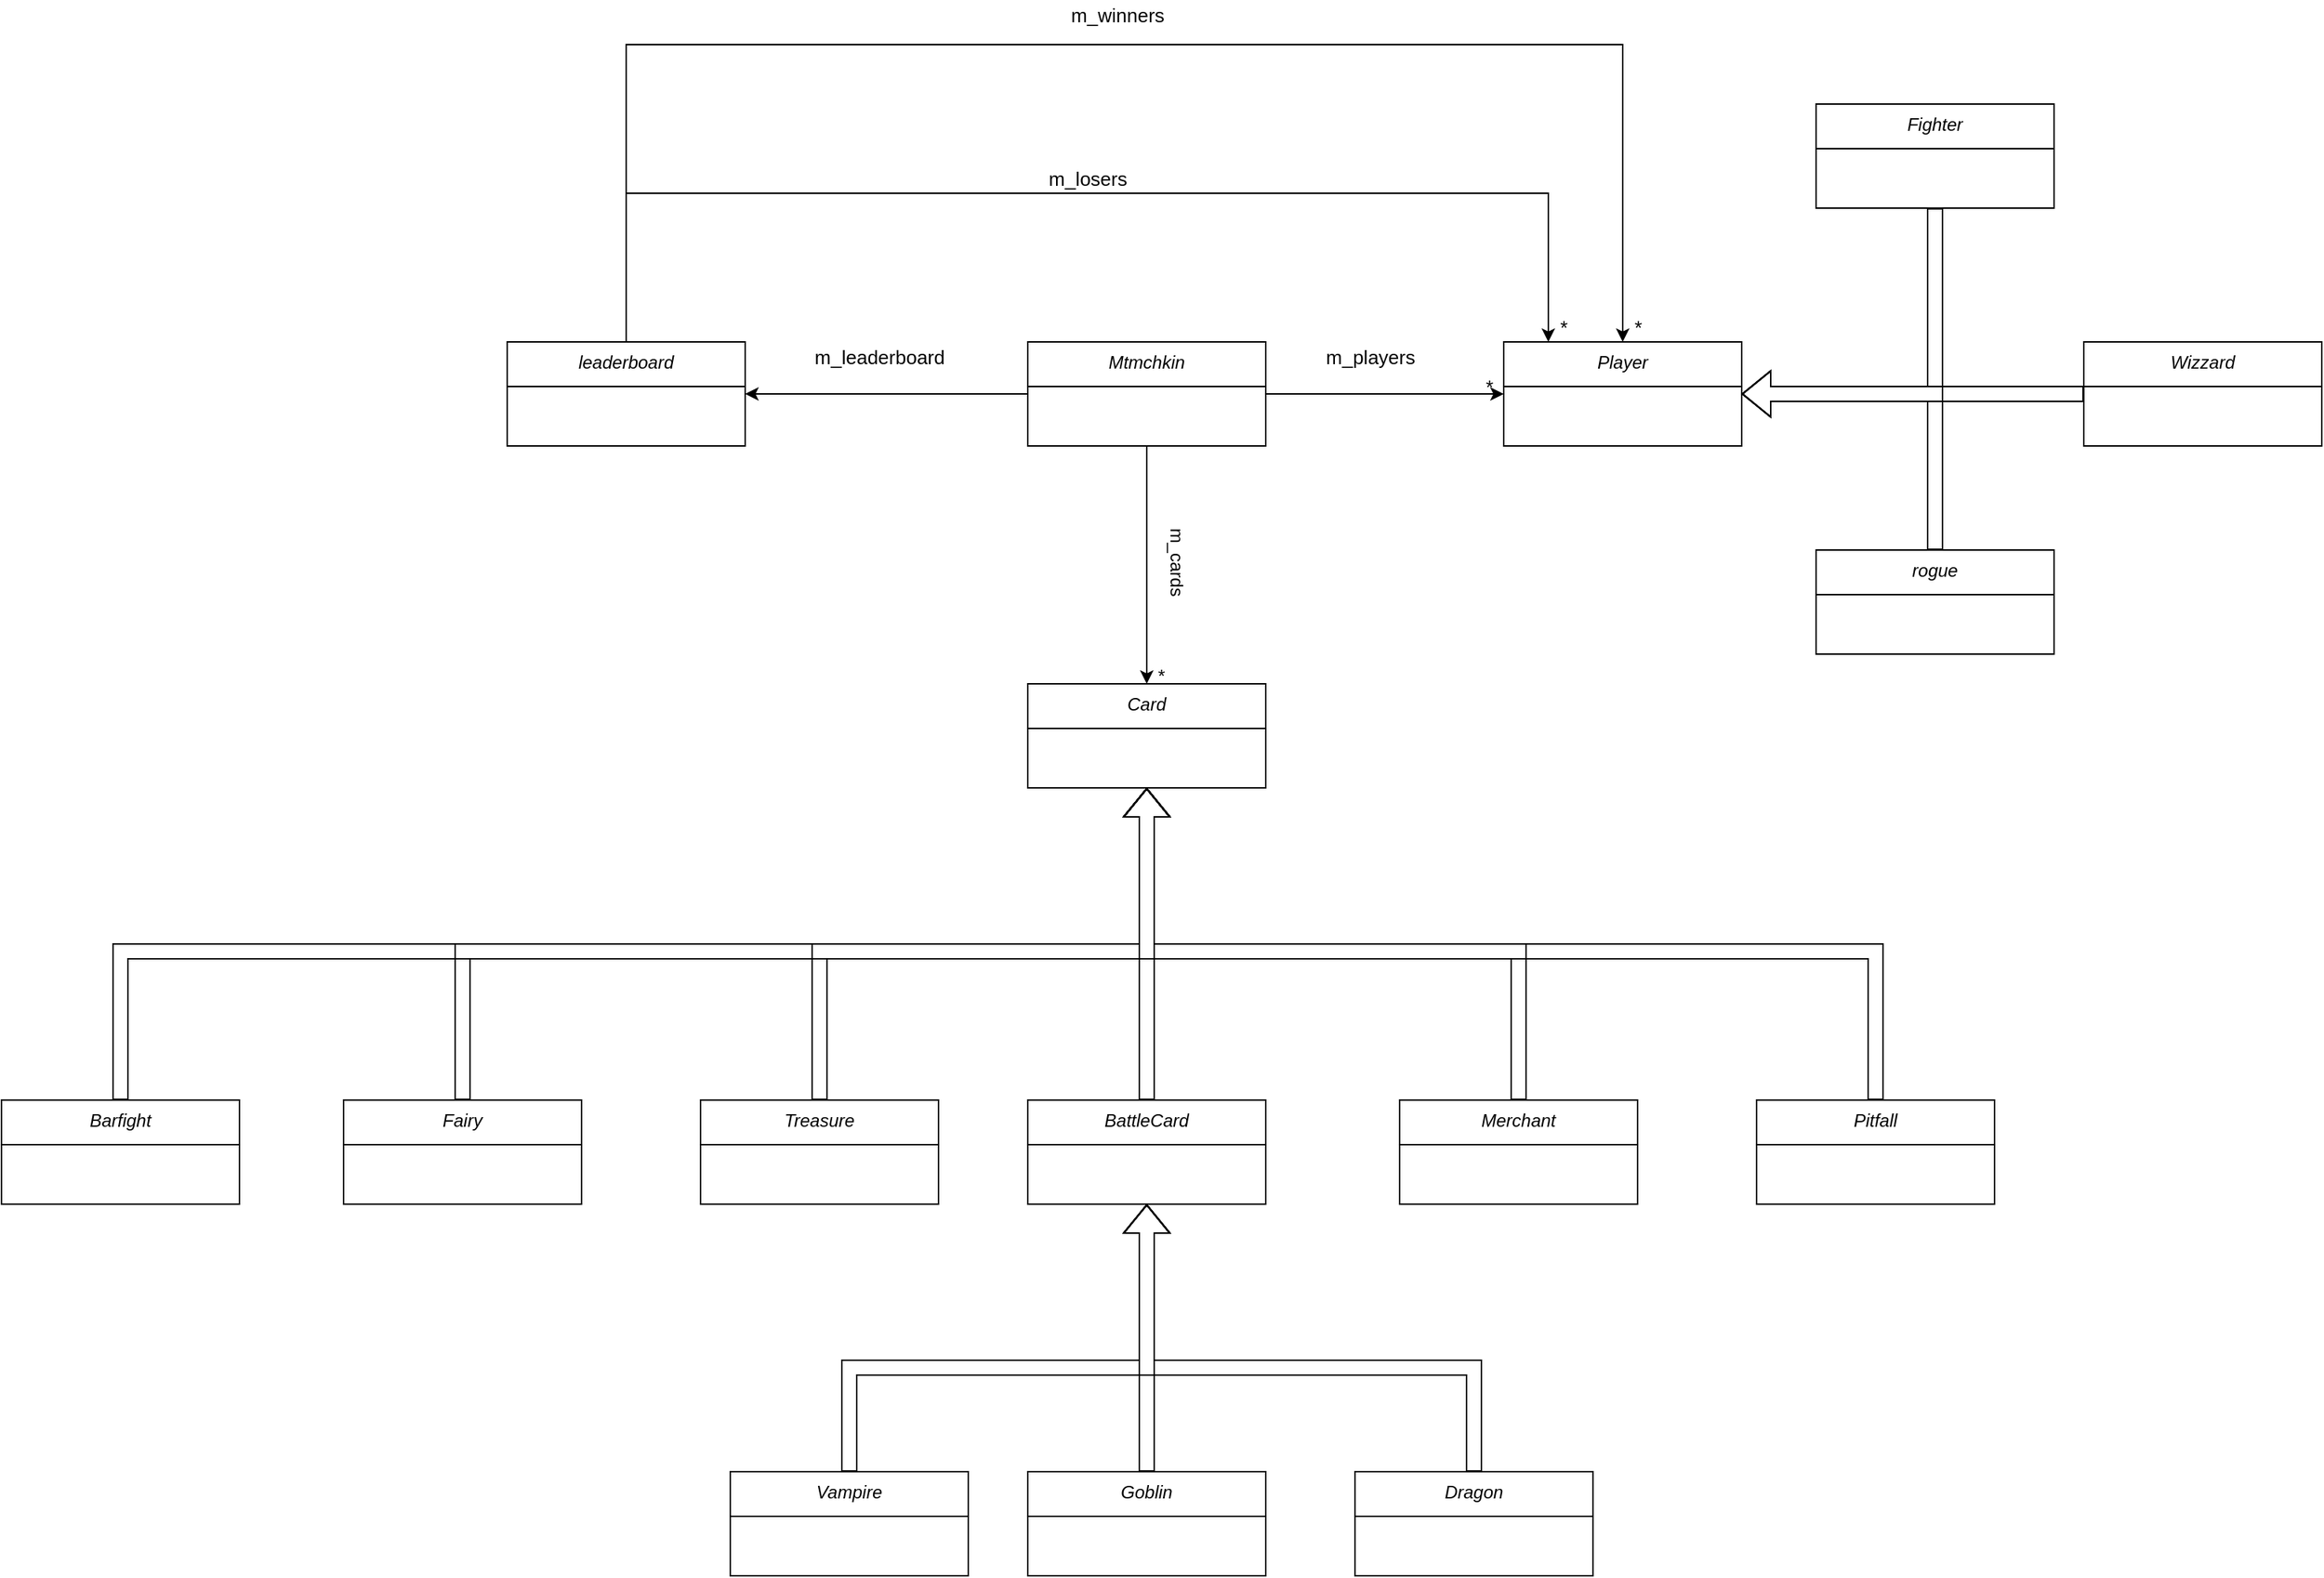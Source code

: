 <mxfile version="20.0.1" type="github">
  <diagram id="C5RBs43oDa-KdzZeNtuy" name="Page-1">
    <mxGraphModel dx="2557" dy="2081" grid="1" gridSize="10" guides="1" tooltips="1" connect="1" arrows="1" fold="1" page="1" pageScale="1" pageWidth="827" pageHeight="1169" math="0" shadow="0">
      <root>
        <mxCell id="WIyWlLk6GJQsqaUBKTNV-0" />
        <mxCell id="WIyWlLk6GJQsqaUBKTNV-1" parent="WIyWlLk6GJQsqaUBKTNV-0" />
        <mxCell id="owRcAjqSHqDfn4nY5lgz-1" value="" style="edgeStyle=orthogonalEdgeStyle;rounded=0;orthogonalLoop=1;jettySize=auto;html=1;" edge="1" parent="WIyWlLk6GJQsqaUBKTNV-1" source="zkfFHV4jXpPFQw0GAbJ--0" target="owRcAjqSHqDfn4nY5lgz-0">
          <mxGeometry relative="1" as="geometry" />
        </mxCell>
        <mxCell id="owRcAjqSHqDfn4nY5lgz-5" value="" style="edgeStyle=orthogonalEdgeStyle;rounded=0;orthogonalLoop=1;jettySize=auto;html=1;" edge="1" parent="WIyWlLk6GJQsqaUBKTNV-1" source="zkfFHV4jXpPFQw0GAbJ--0" target="owRcAjqSHqDfn4nY5lgz-4">
          <mxGeometry relative="1" as="geometry" />
        </mxCell>
        <mxCell id="owRcAjqSHqDfn4nY5lgz-8" value="" style="edgeStyle=orthogonalEdgeStyle;rounded=0;orthogonalLoop=1;jettySize=auto;html=1;" edge="1" parent="WIyWlLk6GJQsqaUBKTNV-1" source="zkfFHV4jXpPFQw0GAbJ--0" target="owRcAjqSHqDfn4nY5lgz-7">
          <mxGeometry relative="1" as="geometry" />
        </mxCell>
        <mxCell id="zkfFHV4jXpPFQw0GAbJ--0" value="Mtmchkin" style="swimlane;fontStyle=2;align=center;verticalAlign=top;childLayout=stackLayout;horizontal=1;startSize=30;horizontalStack=0;resizeParent=1;resizeLast=0;collapsible=1;marginBottom=0;rounded=0;shadow=0;strokeWidth=1;" parent="WIyWlLk6GJQsqaUBKTNV-1" vertex="1">
          <mxGeometry x="220" y="120" width="160" height="70" as="geometry">
            <mxRectangle x="230" y="140" width="160" height="26" as="alternateBounds" />
          </mxGeometry>
        </mxCell>
        <mxCell id="owRcAjqSHqDfn4nY5lgz-62" style="edgeStyle=orthogonalEdgeStyle;rounded=0;orthogonalLoop=1;jettySize=auto;html=1;fontSize=13;entryX=0.5;entryY=0;entryDx=0;entryDy=0;" edge="1" parent="WIyWlLk6GJQsqaUBKTNV-1" source="owRcAjqSHqDfn4nY5lgz-0" target="owRcAjqSHqDfn4nY5lgz-4">
          <mxGeometry relative="1" as="geometry">
            <mxPoint x="620" y="100" as="targetPoint" />
            <Array as="points">
              <mxPoint x="-50" y="-80" />
              <mxPoint x="620" y="-80" />
            </Array>
          </mxGeometry>
        </mxCell>
        <mxCell id="owRcAjqSHqDfn4nY5lgz-68" style="edgeStyle=orthogonalEdgeStyle;rounded=0;orthogonalLoop=1;jettySize=auto;html=1;fontSize=13;" edge="1" parent="WIyWlLk6GJQsqaUBKTNV-1" source="owRcAjqSHqDfn4nY5lgz-0">
          <mxGeometry relative="1" as="geometry">
            <mxPoint x="570" y="120" as="targetPoint" />
            <Array as="points">
              <mxPoint x="-50" y="20" />
            </Array>
          </mxGeometry>
        </mxCell>
        <mxCell id="owRcAjqSHqDfn4nY5lgz-0" value="leaderboard" style="swimlane;fontStyle=2;align=center;verticalAlign=top;childLayout=stackLayout;horizontal=1;startSize=30;horizontalStack=0;resizeParent=1;resizeLast=0;collapsible=1;marginBottom=0;rounded=0;shadow=0;strokeWidth=1;" vertex="1" parent="WIyWlLk6GJQsqaUBKTNV-1">
          <mxGeometry x="-130" y="120" width="160" height="70" as="geometry">
            <mxRectangle x="230" y="140" width="160" height="26" as="alternateBounds" />
          </mxGeometry>
        </mxCell>
        <mxCell id="owRcAjqSHqDfn4nY5lgz-4" value="Player" style="swimlane;fontStyle=2;align=center;verticalAlign=top;childLayout=stackLayout;horizontal=1;startSize=30;horizontalStack=0;resizeParent=1;resizeLast=0;collapsible=1;marginBottom=0;rounded=0;shadow=0;strokeWidth=1;" vertex="1" parent="WIyWlLk6GJQsqaUBKTNV-1">
          <mxGeometry x="540" y="120" width="160" height="70" as="geometry">
            <mxRectangle x="230" y="140" width="160" height="26" as="alternateBounds" />
          </mxGeometry>
        </mxCell>
        <mxCell id="owRcAjqSHqDfn4nY5lgz-6" value="m_cards&amp;nbsp;" style="text;html=1;strokeColor=none;fillColor=none;align=center;verticalAlign=middle;whiteSpace=wrap;rounded=0;rotation=90;" vertex="1" parent="WIyWlLk6GJQsqaUBKTNV-1">
          <mxGeometry x="290" y="260" width="60" height="20" as="geometry" />
        </mxCell>
        <mxCell id="owRcAjqSHqDfn4nY5lgz-7" value="Card" style="swimlane;fontStyle=2;align=center;verticalAlign=top;childLayout=stackLayout;horizontal=1;startSize=30;horizontalStack=0;resizeParent=1;resizeLast=0;collapsible=1;marginBottom=0;rounded=0;shadow=0;strokeWidth=1;" vertex="1" parent="WIyWlLk6GJQsqaUBKTNV-1">
          <mxGeometry x="220" y="350" width="160" height="70" as="geometry">
            <mxRectangle x="230" y="140" width="160" height="26" as="alternateBounds" />
          </mxGeometry>
        </mxCell>
        <mxCell id="owRcAjqSHqDfn4nY5lgz-10" value="*" style="text;html=1;strokeColor=none;fillColor=none;align=center;verticalAlign=middle;whiteSpace=wrap;rounded=0;" vertex="1" parent="WIyWlLk6GJQsqaUBKTNV-1">
          <mxGeometry x="280" y="330" width="60" height="30" as="geometry" />
        </mxCell>
        <mxCell id="owRcAjqSHqDfn4nY5lgz-11" value="m_leaderboard" style="text;html=1;align=center;verticalAlign=middle;resizable=0;points=[];autosize=1;strokeColor=none;fillColor=none;fontSize=13;" vertex="1" parent="WIyWlLk6GJQsqaUBKTNV-1">
          <mxGeometry x="70" y="120" width="100" height="20" as="geometry" />
        </mxCell>
        <mxCell id="owRcAjqSHqDfn4nY5lgz-13" value="m_players" style="text;html=1;align=center;verticalAlign=middle;resizable=0;points=[];autosize=1;strokeColor=none;fillColor=none;fontSize=13;" vertex="1" parent="WIyWlLk6GJQsqaUBKTNV-1">
          <mxGeometry x="410" y="120" width="80" height="20" as="geometry" />
        </mxCell>
        <mxCell id="owRcAjqSHqDfn4nY5lgz-15" value="*" style="text;html=1;align=center;verticalAlign=middle;resizable=0;points=[];autosize=1;strokeColor=none;fillColor=none;fontSize=13;" vertex="1" parent="WIyWlLk6GJQsqaUBKTNV-1">
          <mxGeometry x="520" y="140" width="20" height="20" as="geometry" />
        </mxCell>
        <mxCell id="owRcAjqSHqDfn4nY5lgz-20" style="edgeStyle=orthogonalEdgeStyle;rounded=0;orthogonalLoop=1;jettySize=auto;html=1;entryX=1;entryY=0.5;entryDx=0;entryDy=0;fontSize=13;shape=flexArrow;" edge="1" parent="WIyWlLk6GJQsqaUBKTNV-1" source="owRcAjqSHqDfn4nY5lgz-16" target="owRcAjqSHqDfn4nY5lgz-4">
          <mxGeometry relative="1" as="geometry" />
        </mxCell>
        <mxCell id="owRcAjqSHqDfn4nY5lgz-16" value="Wizzard" style="swimlane;fontStyle=2;align=center;verticalAlign=top;childLayout=stackLayout;horizontal=1;startSize=30;horizontalStack=0;resizeParent=1;resizeLast=0;collapsible=1;marginBottom=0;rounded=0;shadow=0;strokeWidth=1;" vertex="1" parent="WIyWlLk6GJQsqaUBKTNV-1">
          <mxGeometry x="930" y="120" width="160" height="70" as="geometry">
            <mxRectangle x="230" y="140" width="160" height="26" as="alternateBounds" />
          </mxGeometry>
        </mxCell>
        <mxCell id="owRcAjqSHqDfn4nY5lgz-23" style="edgeStyle=orthogonalEdgeStyle;rounded=0;orthogonalLoop=1;jettySize=auto;html=1;fontSize=13;entryX=1;entryY=0.5;entryDx=0;entryDy=0;shape=flexArrow;" edge="1" parent="WIyWlLk6GJQsqaUBKTNV-1" source="owRcAjqSHqDfn4nY5lgz-21" target="owRcAjqSHqDfn4nY5lgz-4">
          <mxGeometry relative="1" as="geometry">
            <mxPoint x="830" y="160" as="targetPoint" />
            <Array as="points">
              <mxPoint x="830" y="155" />
            </Array>
          </mxGeometry>
        </mxCell>
        <mxCell id="owRcAjqSHqDfn4nY5lgz-21" value="Fighter" style="swimlane;fontStyle=2;align=center;verticalAlign=top;childLayout=stackLayout;horizontal=1;startSize=30;horizontalStack=0;resizeParent=1;resizeLast=0;collapsible=1;marginBottom=0;rounded=0;shadow=0;strokeWidth=1;" vertex="1" parent="WIyWlLk6GJQsqaUBKTNV-1">
          <mxGeometry x="750" y="-40" width="160" height="70" as="geometry">
            <mxRectangle x="230" y="140" width="160" height="26" as="alternateBounds" />
          </mxGeometry>
        </mxCell>
        <mxCell id="owRcAjqSHqDfn4nY5lgz-26" style="edgeStyle=orthogonalEdgeStyle;rounded=0;orthogonalLoop=1;jettySize=auto;html=1;fontSize=13;entryX=1;entryY=0.5;entryDx=0;entryDy=0;shape=flexArrow;" edge="1" parent="WIyWlLk6GJQsqaUBKTNV-1" source="owRcAjqSHqDfn4nY5lgz-24" target="owRcAjqSHqDfn4nY5lgz-4">
          <mxGeometry relative="1" as="geometry">
            <mxPoint x="830" y="150" as="targetPoint" />
            <Array as="points">
              <mxPoint x="830" y="155" />
            </Array>
          </mxGeometry>
        </mxCell>
        <mxCell id="owRcAjqSHqDfn4nY5lgz-24" value="rogue" style="swimlane;fontStyle=2;align=center;verticalAlign=top;childLayout=stackLayout;horizontal=1;startSize=30;horizontalStack=0;resizeParent=1;resizeLast=0;collapsible=1;marginBottom=0;rounded=0;shadow=0;strokeWidth=1;" vertex="1" parent="WIyWlLk6GJQsqaUBKTNV-1">
          <mxGeometry x="750" y="260" width="160" height="70" as="geometry">
            <mxRectangle x="230" y="140" width="160" height="26" as="alternateBounds" />
          </mxGeometry>
        </mxCell>
        <mxCell id="owRcAjqSHqDfn4nY5lgz-33" style="edgeStyle=orthogonalEdgeStyle;rounded=0;orthogonalLoop=1;jettySize=auto;html=1;entryX=0.5;entryY=1;entryDx=0;entryDy=0;fontSize=13;shape=flexArrow;" edge="1" parent="WIyWlLk6GJQsqaUBKTNV-1" source="owRcAjqSHqDfn4nY5lgz-27" target="owRcAjqSHqDfn4nY5lgz-7">
          <mxGeometry relative="1" as="geometry" />
        </mxCell>
        <mxCell id="owRcAjqSHqDfn4nY5lgz-27" value="BattleCard" style="swimlane;fontStyle=2;align=center;verticalAlign=top;childLayout=stackLayout;horizontal=1;startSize=30;horizontalStack=0;resizeParent=1;resizeLast=0;collapsible=1;marginBottom=0;rounded=0;shadow=0;strokeWidth=1;" vertex="1" parent="WIyWlLk6GJQsqaUBKTNV-1">
          <mxGeometry x="220" y="630" width="160" height="70" as="geometry">
            <mxRectangle x="230" y="140" width="160" height="26" as="alternateBounds" />
          </mxGeometry>
        </mxCell>
        <mxCell id="owRcAjqSHqDfn4nY5lgz-35" style="edgeStyle=orthogonalEdgeStyle;rounded=0;orthogonalLoop=1;jettySize=auto;html=1;entryX=0.5;entryY=1;entryDx=0;entryDy=0;fontSize=13;shape=flexArrow;" edge="1" parent="WIyWlLk6GJQsqaUBKTNV-1" source="owRcAjqSHqDfn4nY5lgz-29" target="owRcAjqSHqDfn4nY5lgz-7">
          <mxGeometry relative="1" as="geometry">
            <Array as="points">
              <mxPoint x="790" y="530" />
              <mxPoint x="300" y="530" />
            </Array>
          </mxGeometry>
        </mxCell>
        <mxCell id="owRcAjqSHqDfn4nY5lgz-29" value="Pitfall" style="swimlane;fontStyle=2;align=center;verticalAlign=top;childLayout=stackLayout;horizontal=1;startSize=30;horizontalStack=0;resizeParent=1;resizeLast=0;collapsible=1;marginBottom=0;rounded=0;shadow=0;strokeWidth=1;" vertex="1" parent="WIyWlLk6GJQsqaUBKTNV-1">
          <mxGeometry x="710" y="630" width="160" height="70" as="geometry">
            <mxRectangle x="230" y="140" width="160" height="26" as="alternateBounds" />
          </mxGeometry>
        </mxCell>
        <mxCell id="owRcAjqSHqDfn4nY5lgz-34" style="edgeStyle=orthogonalEdgeStyle;rounded=0;orthogonalLoop=1;jettySize=auto;html=1;fontSize=13;entryX=0.5;entryY=1;entryDx=0;entryDy=0;shape=flexArrow;" edge="1" parent="WIyWlLk6GJQsqaUBKTNV-1" source="owRcAjqSHqDfn4nY5lgz-31" target="owRcAjqSHqDfn4nY5lgz-7">
          <mxGeometry relative="1" as="geometry">
            <mxPoint x="300" y="520" as="targetPoint" />
            <Array as="points">
              <mxPoint x="550" y="530" />
              <mxPoint x="300" y="530" />
            </Array>
          </mxGeometry>
        </mxCell>
        <mxCell id="owRcAjqSHqDfn4nY5lgz-31" value="Merchant" style="swimlane;fontStyle=2;align=center;verticalAlign=top;childLayout=stackLayout;horizontal=1;startSize=30;horizontalStack=0;resizeParent=1;resizeLast=0;collapsible=1;marginBottom=0;rounded=0;shadow=0;strokeWidth=1;" vertex="1" parent="WIyWlLk6GJQsqaUBKTNV-1">
          <mxGeometry x="470" y="630" width="160" height="70" as="geometry">
            <mxRectangle x="230" y="140" width="160" height="26" as="alternateBounds" />
          </mxGeometry>
        </mxCell>
        <mxCell id="owRcAjqSHqDfn4nY5lgz-42" style="edgeStyle=orthogonalEdgeStyle;rounded=0;orthogonalLoop=1;jettySize=auto;html=1;entryX=0.5;entryY=1;entryDx=0;entryDy=0;fontSize=13;shape=flexArrow;" edge="1" parent="WIyWlLk6GJQsqaUBKTNV-1" source="owRcAjqSHqDfn4nY5lgz-36" target="owRcAjqSHqDfn4nY5lgz-7">
          <mxGeometry relative="1" as="geometry">
            <Array as="points">
              <mxPoint x="80" y="530" />
              <mxPoint x="300" y="530" />
            </Array>
          </mxGeometry>
        </mxCell>
        <mxCell id="owRcAjqSHqDfn4nY5lgz-36" value="Treasure" style="swimlane;fontStyle=2;align=center;verticalAlign=top;childLayout=stackLayout;horizontal=1;startSize=30;horizontalStack=0;resizeParent=1;resizeLast=0;collapsible=1;marginBottom=0;rounded=0;shadow=0;strokeWidth=1;" vertex="1" parent="WIyWlLk6GJQsqaUBKTNV-1">
          <mxGeometry y="630" width="160" height="70" as="geometry">
            <mxRectangle x="230" y="140" width="160" height="26" as="alternateBounds" />
          </mxGeometry>
        </mxCell>
        <mxCell id="owRcAjqSHqDfn4nY5lgz-43" style="edgeStyle=orthogonalEdgeStyle;rounded=0;orthogonalLoop=1;jettySize=auto;html=1;entryX=0.5;entryY=1;entryDx=0;entryDy=0;fontSize=13;shape=flexArrow;" edge="1" parent="WIyWlLk6GJQsqaUBKTNV-1" source="owRcAjqSHqDfn4nY5lgz-38" target="owRcAjqSHqDfn4nY5lgz-7">
          <mxGeometry relative="1" as="geometry">
            <Array as="points">
              <mxPoint x="-160" y="530" />
              <mxPoint x="300" y="530" />
            </Array>
          </mxGeometry>
        </mxCell>
        <mxCell id="owRcAjqSHqDfn4nY5lgz-38" value="Fairy" style="swimlane;fontStyle=2;align=center;verticalAlign=top;childLayout=stackLayout;horizontal=1;startSize=30;horizontalStack=0;resizeParent=1;resizeLast=0;collapsible=1;marginBottom=0;rounded=0;shadow=0;strokeWidth=1;" vertex="1" parent="WIyWlLk6GJQsqaUBKTNV-1">
          <mxGeometry x="-240" y="630" width="160" height="70" as="geometry">
            <mxRectangle x="230" y="140" width="160" height="26" as="alternateBounds" />
          </mxGeometry>
        </mxCell>
        <mxCell id="owRcAjqSHqDfn4nY5lgz-44" style="edgeStyle=orthogonalEdgeStyle;rounded=0;orthogonalLoop=1;jettySize=auto;html=1;fontSize=13;shape=flexArrow;" edge="1" parent="WIyWlLk6GJQsqaUBKTNV-1" source="owRcAjqSHqDfn4nY5lgz-40">
          <mxGeometry relative="1" as="geometry">
            <mxPoint x="300" y="420" as="targetPoint" />
            <Array as="points">
              <mxPoint x="-390" y="530" />
              <mxPoint x="300" y="530" />
            </Array>
          </mxGeometry>
        </mxCell>
        <mxCell id="owRcAjqSHqDfn4nY5lgz-40" value="Barfight" style="swimlane;fontStyle=2;align=center;verticalAlign=top;childLayout=stackLayout;horizontal=1;startSize=30;horizontalStack=0;resizeParent=1;resizeLast=0;collapsible=1;marginBottom=0;rounded=0;shadow=0;strokeWidth=1;" vertex="1" parent="WIyWlLk6GJQsqaUBKTNV-1">
          <mxGeometry x="-470" y="630" width="160" height="70" as="geometry">
            <mxRectangle x="230" y="140" width="160" height="26" as="alternateBounds" />
          </mxGeometry>
        </mxCell>
        <mxCell id="owRcAjqSHqDfn4nY5lgz-56" style="edgeStyle=orthogonalEdgeStyle;shape=flexArrow;rounded=0;orthogonalLoop=1;jettySize=auto;html=1;entryX=0.5;entryY=1;entryDx=0;entryDy=0;fontSize=13;" edge="1" parent="WIyWlLk6GJQsqaUBKTNV-1" source="owRcAjqSHqDfn4nY5lgz-45" target="owRcAjqSHqDfn4nY5lgz-27">
          <mxGeometry relative="1" as="geometry" />
        </mxCell>
        <mxCell id="owRcAjqSHqDfn4nY5lgz-45" value="Goblin" style="swimlane;fontStyle=2;align=center;verticalAlign=top;childLayout=stackLayout;horizontal=1;startSize=30;horizontalStack=0;resizeParent=1;resizeLast=0;collapsible=1;marginBottom=0;rounded=0;shadow=0;strokeWidth=1;" vertex="1" parent="WIyWlLk6GJQsqaUBKTNV-1">
          <mxGeometry x="220" y="880" width="160" height="70" as="geometry">
            <mxRectangle x="230" y="140" width="160" height="26" as="alternateBounds" />
          </mxGeometry>
        </mxCell>
        <mxCell id="owRcAjqSHqDfn4nY5lgz-60" style="edgeStyle=orthogonalEdgeStyle;shape=flexArrow;rounded=0;orthogonalLoop=1;jettySize=auto;html=1;fontSize=13;" edge="1" parent="WIyWlLk6GJQsqaUBKTNV-1" source="owRcAjqSHqDfn4nY5lgz-47">
          <mxGeometry relative="1" as="geometry">
            <mxPoint x="300" y="700" as="targetPoint" />
            <Array as="points">
              <mxPoint x="520" y="810" />
              <mxPoint x="300" y="810" />
            </Array>
          </mxGeometry>
        </mxCell>
        <mxCell id="owRcAjqSHqDfn4nY5lgz-47" value="Dragon" style="swimlane;fontStyle=2;align=center;verticalAlign=top;childLayout=stackLayout;horizontal=1;startSize=30;horizontalStack=0;resizeParent=1;resizeLast=0;collapsible=1;marginBottom=0;rounded=0;shadow=0;strokeWidth=1;" vertex="1" parent="WIyWlLk6GJQsqaUBKTNV-1">
          <mxGeometry x="440" y="880" width="160" height="70" as="geometry">
            <mxRectangle x="230" y="140" width="160" height="26" as="alternateBounds" />
          </mxGeometry>
        </mxCell>
        <mxCell id="owRcAjqSHqDfn4nY5lgz-59" style="edgeStyle=orthogonalEdgeStyle;shape=flexArrow;rounded=0;orthogonalLoop=1;jettySize=auto;html=1;fontSize=13;" edge="1" parent="WIyWlLk6GJQsqaUBKTNV-1" source="owRcAjqSHqDfn4nY5lgz-49">
          <mxGeometry relative="1" as="geometry">
            <mxPoint x="300" y="700" as="targetPoint" />
            <Array as="points">
              <mxPoint x="100" y="810" />
              <mxPoint x="300" y="810" />
            </Array>
          </mxGeometry>
        </mxCell>
        <mxCell id="owRcAjqSHqDfn4nY5lgz-49" value="Vampire" style="swimlane;fontStyle=2;align=center;verticalAlign=top;childLayout=stackLayout;horizontal=1;startSize=30;horizontalStack=0;resizeParent=1;resizeLast=0;collapsible=1;marginBottom=0;rounded=0;shadow=0;strokeWidth=1;" vertex="1" parent="WIyWlLk6GJQsqaUBKTNV-1">
          <mxGeometry x="20" y="880" width="160" height="70" as="geometry">
            <mxRectangle x="230" y="140" width="160" height="26" as="alternateBounds" />
          </mxGeometry>
        </mxCell>
        <mxCell id="owRcAjqSHqDfn4nY5lgz-64" value="*" style="text;html=1;align=center;verticalAlign=middle;resizable=0;points=[];autosize=1;strokeColor=none;fillColor=none;fontSize=13;" vertex="1" parent="WIyWlLk6GJQsqaUBKTNV-1">
          <mxGeometry x="620" y="100" width="20" height="20" as="geometry" />
        </mxCell>
        <mxCell id="owRcAjqSHqDfn4nY5lgz-65" value="m_winners" style="text;html=1;align=center;verticalAlign=middle;resizable=0;points=[];autosize=1;strokeColor=none;fillColor=none;fontSize=13;" vertex="1" parent="WIyWlLk6GJQsqaUBKTNV-1">
          <mxGeometry x="240" y="-110" width="80" height="20" as="geometry" />
        </mxCell>
        <mxCell id="owRcAjqSHqDfn4nY5lgz-69" value="*" style="text;html=1;align=center;verticalAlign=middle;resizable=0;points=[];autosize=1;strokeColor=none;fillColor=none;fontSize=13;" vertex="1" parent="WIyWlLk6GJQsqaUBKTNV-1">
          <mxGeometry x="570" y="100" width="20" height="20" as="geometry" />
        </mxCell>
        <mxCell id="owRcAjqSHqDfn4nY5lgz-70" value="m_losers" style="text;html=1;align=center;verticalAlign=middle;resizable=0;points=[];autosize=1;strokeColor=none;fillColor=none;fontSize=13;" vertex="1" parent="WIyWlLk6GJQsqaUBKTNV-1">
          <mxGeometry x="225" width="70" height="20" as="geometry" />
        </mxCell>
      </root>
    </mxGraphModel>
  </diagram>
</mxfile>

